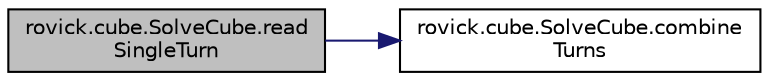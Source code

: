 digraph "rovick.cube.SolveCube.readSingleTurn"
{
  edge [fontname="Helvetica",fontsize="10",labelfontname="Helvetica",labelfontsize="10"];
  node [fontname="Helvetica",fontsize="10",shape=record];
  rankdir="LR";
  Node0 [label="rovick.cube.SolveCube.read\lSingleTurn",height=0.2,width=0.4,color="black", fillcolor="grey75", style="filled", fontcolor="black"];
  Node0 -> Node1 [color="midnightblue",fontsize="10",style="solid",fontname="Helvetica"];
  Node1 [label="rovick.cube.SolveCube.combine\lTurns",height=0.2,width=0.4,color="black", fillcolor="white", style="filled",URL="$classrovick_1_1cube_1_1_solve_cube_a57d9039bcddb424a74416a112ea1ea95.html#a57d9039bcddb424a74416a112ea1ea95"];
}
